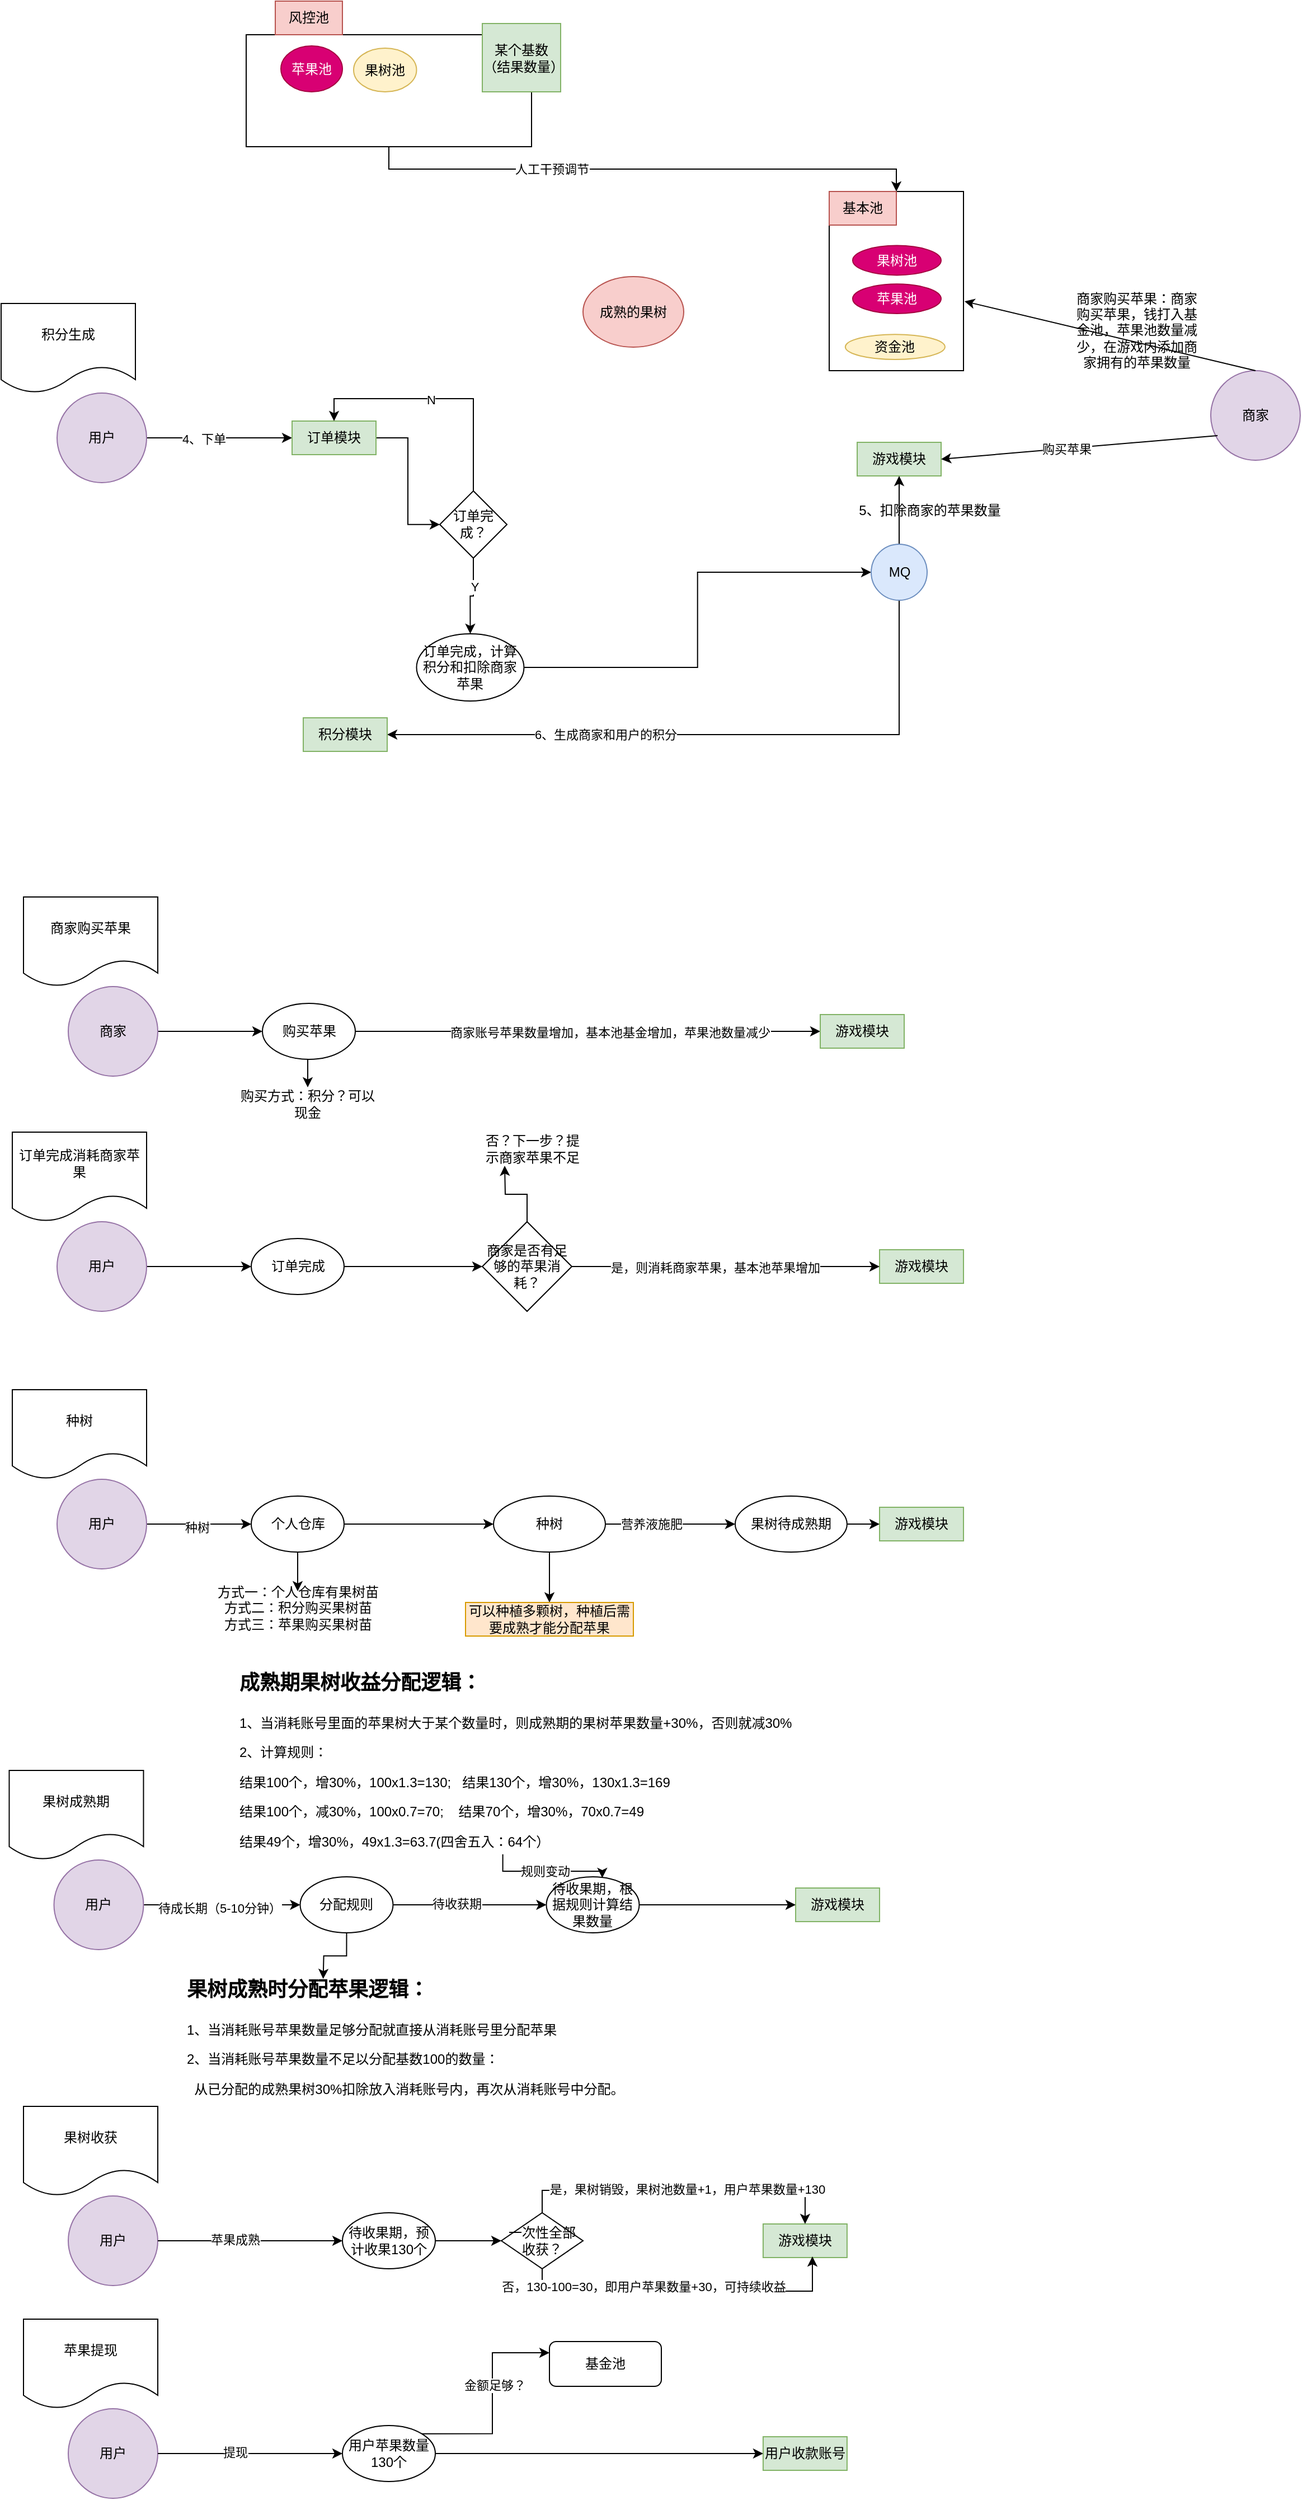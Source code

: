 <mxfile version="22.1.4" type="github">
  <diagram name="第 1 页" id="BHudBMk0eO3V-7AMpbIP">
    <mxGraphModel dx="1379" dy="828" grid="1" gridSize="10" guides="1" tooltips="1" connect="1" arrows="1" fold="1" page="1" pageScale="1" pageWidth="827" pageHeight="1169" math="0" shadow="0">
      <root>
        <mxCell id="0" />
        <mxCell id="1" parent="0" />
        <mxCell id="A0oJKM3CM-BFHdC1iKpo-1" value="积分生成" style="shape=document;whiteSpace=wrap;html=1;boundedLbl=1;" parent="1" vertex="1">
          <mxGeometry x="20" y="290" width="120" height="80" as="geometry" />
        </mxCell>
        <mxCell id="A0oJKM3CM-BFHdC1iKpo-2" style="edgeStyle=orthogonalEdgeStyle;rounded=0;orthogonalLoop=1;jettySize=auto;html=1;exitX=1;exitY=0.5;exitDx=0;exitDy=0;" parent="1" source="A0oJKM3CM-BFHdC1iKpo-4" target="A0oJKM3CM-BFHdC1iKpo-7" edge="1">
          <mxGeometry relative="1" as="geometry" />
        </mxCell>
        <mxCell id="A0oJKM3CM-BFHdC1iKpo-3" value="4、下单" style="edgeLabel;html=1;align=center;verticalAlign=middle;resizable=0;points=[];" parent="A0oJKM3CM-BFHdC1iKpo-2" vertex="1" connectable="0">
          <mxGeometry x="-0.217" y="-1" relative="1" as="geometry">
            <mxPoint as="offset" />
          </mxGeometry>
        </mxCell>
        <mxCell id="A0oJKM3CM-BFHdC1iKpo-4" value="用户" style="ellipse;whiteSpace=wrap;html=1;aspect=fixed;fillColor=#e1d5e7;strokeColor=#9673a6;" parent="1" vertex="1">
          <mxGeometry x="70" y="370" width="80" height="80" as="geometry" />
        </mxCell>
        <mxCell id="A0oJKM3CM-BFHdC1iKpo-5" value="商家" style="ellipse;whiteSpace=wrap;html=1;aspect=fixed;fillColor=#e1d5e7;strokeColor=#9673a6;" parent="1" vertex="1">
          <mxGeometry x="1100.95" y="350" width="80" height="80" as="geometry" />
        </mxCell>
        <mxCell id="A0oJKM3CM-BFHdC1iKpo-6" style="edgeStyle=orthogonalEdgeStyle;rounded=0;orthogonalLoop=1;jettySize=auto;html=1;exitX=1;exitY=0.5;exitDx=0;exitDy=0;entryX=0;entryY=0.5;entryDx=0;entryDy=0;" parent="1" source="A0oJKM3CM-BFHdC1iKpo-7" target="A0oJKM3CM-BFHdC1iKpo-29" edge="1">
          <mxGeometry relative="1" as="geometry" />
        </mxCell>
        <mxCell id="A0oJKM3CM-BFHdC1iKpo-7" value="订单模块" style="rounded=0;whiteSpace=wrap;html=1;fillColor=#d5e8d4;strokeColor=#82b366;" parent="1" vertex="1">
          <mxGeometry x="280" y="395" width="75" height="30" as="geometry" />
        </mxCell>
        <mxCell id="A0oJKM3CM-BFHdC1iKpo-8" value="" style="rounded=0;whiteSpace=wrap;html=1;" parent="1" vertex="1">
          <mxGeometry x="760" y="190" width="120" height="160" as="geometry" />
        </mxCell>
        <mxCell id="A0oJKM3CM-BFHdC1iKpo-9" value="基本池" style="text;html=1;strokeColor=#b85450;fillColor=#f8cecc;align=center;verticalAlign=middle;whiteSpace=wrap;rounded=0;" parent="1" vertex="1">
          <mxGeometry x="760" y="190" width="60" height="30" as="geometry" />
        </mxCell>
        <mxCell id="A0oJKM3CM-BFHdC1iKpo-10" value="苹果池" style="ellipse;whiteSpace=wrap;html=1;fillColor=#d80073;fontColor=#ffffff;strokeColor=#A50040;" parent="1" vertex="1">
          <mxGeometry x="780.95" y="272.6" width="79.05" height="26.4" as="geometry" />
        </mxCell>
        <mxCell id="A0oJKM3CM-BFHdC1iKpo-11" value="资金池" style="ellipse;whiteSpace=wrap;html=1;fillColor=#fff2cc;strokeColor=#d6b656;" parent="1" vertex="1">
          <mxGeometry x="774.4" y="317.6" width="89.05" height="22.4" as="geometry" />
        </mxCell>
        <mxCell id="A0oJKM3CM-BFHdC1iKpo-12" style="edgeStyle=orthogonalEdgeStyle;rounded=0;orthogonalLoop=1;jettySize=auto;html=1;exitX=0.5;exitY=1;exitDx=0;exitDy=0;entryX=1;entryY=0;entryDx=0;entryDy=0;" parent="1" source="A0oJKM3CM-BFHdC1iKpo-14" target="A0oJKM3CM-BFHdC1iKpo-9" edge="1">
          <mxGeometry relative="1" as="geometry">
            <mxPoint x="369.975" y="178" as="targetPoint" />
          </mxGeometry>
        </mxCell>
        <mxCell id="A0oJKM3CM-BFHdC1iKpo-13" value="人工干预调节" style="edgeLabel;html=1;align=center;verticalAlign=middle;resizable=0;points=[];" parent="A0oJKM3CM-BFHdC1iKpo-12" vertex="1" connectable="0">
          <mxGeometry x="-0.334" relative="1" as="geometry">
            <mxPoint x="1" as="offset" />
          </mxGeometry>
        </mxCell>
        <mxCell id="A0oJKM3CM-BFHdC1iKpo-14" value="" style="rounded=0;whiteSpace=wrap;html=1;" parent="1" vertex="1">
          <mxGeometry x="239" y="50" width="255" height="100" as="geometry" />
        </mxCell>
        <mxCell id="A0oJKM3CM-BFHdC1iKpo-15" value="风控池" style="text;html=1;strokeColor=#b85450;fillColor=#f8cecc;align=center;verticalAlign=middle;whiteSpace=wrap;rounded=0;" parent="1" vertex="1">
          <mxGeometry x="265" y="20" width="60" height="30" as="geometry" />
        </mxCell>
        <mxCell id="A0oJKM3CM-BFHdC1iKpo-16" value="苹果池" style="ellipse;whiteSpace=wrap;html=1;fillColor=#d80073;fontColor=#ffffff;strokeColor=#A50040;" parent="1" vertex="1">
          <mxGeometry x="270" y="60" width="55" height="41" as="geometry" />
        </mxCell>
        <mxCell id="A0oJKM3CM-BFHdC1iKpo-22" value="游戏模块" style="rounded=0;whiteSpace=wrap;html=1;fillColor=#d5e8d4;strokeColor=#82b366;" parent="1" vertex="1">
          <mxGeometry x="785" y="414" width="75" height="30" as="geometry" />
        </mxCell>
        <mxCell id="A0oJKM3CM-BFHdC1iKpo-25" style="edgeStyle=orthogonalEdgeStyle;rounded=0;orthogonalLoop=1;jettySize=auto;html=1;exitX=0.5;exitY=0;exitDx=0;exitDy=0;entryX=0.5;entryY=0;entryDx=0;entryDy=0;" parent="1" source="A0oJKM3CM-BFHdC1iKpo-29" target="A0oJKM3CM-BFHdC1iKpo-7" edge="1">
          <mxGeometry relative="1" as="geometry" />
        </mxCell>
        <mxCell id="A0oJKM3CM-BFHdC1iKpo-26" value="N" style="edgeLabel;html=1;align=center;verticalAlign=middle;resizable=0;points=[];" parent="A0oJKM3CM-BFHdC1iKpo-25" vertex="1" connectable="0">
          <mxGeometry x="0.063" y="1" relative="1" as="geometry">
            <mxPoint as="offset" />
          </mxGeometry>
        </mxCell>
        <mxCell id="A0oJKM3CM-BFHdC1iKpo-27" style="edgeStyle=orthogonalEdgeStyle;rounded=0;orthogonalLoop=1;jettySize=auto;html=1;exitX=0.5;exitY=1;exitDx=0;exitDy=0;entryX=0.5;entryY=0;entryDx=0;entryDy=0;" parent="1" source="A0oJKM3CM-BFHdC1iKpo-29" target="A0oJKM3CM-BFHdC1iKpo-31" edge="1">
          <mxGeometry relative="1" as="geometry" />
        </mxCell>
        <mxCell id="A0oJKM3CM-BFHdC1iKpo-28" value="Y" style="edgeLabel;html=1;align=center;verticalAlign=middle;resizable=0;points=[];" parent="A0oJKM3CM-BFHdC1iKpo-27" vertex="1" connectable="0">
          <mxGeometry x="-0.272" y="1" relative="1" as="geometry">
            <mxPoint as="offset" />
          </mxGeometry>
        </mxCell>
        <mxCell id="A0oJKM3CM-BFHdC1iKpo-29" value="订单完成？" style="rhombus;whiteSpace=wrap;html=1;" parent="1" vertex="1">
          <mxGeometry x="412" y="457.4" width="60" height="60" as="geometry" />
        </mxCell>
        <mxCell id="A0oJKM3CM-BFHdC1iKpo-30" style="edgeStyle=orthogonalEdgeStyle;rounded=0;orthogonalLoop=1;jettySize=auto;html=1;exitX=1;exitY=0.5;exitDx=0;exitDy=0;entryX=0;entryY=0.5;entryDx=0;entryDy=0;" parent="1" source="A0oJKM3CM-BFHdC1iKpo-31" target="A0oJKM3CM-BFHdC1iKpo-35" edge="1">
          <mxGeometry relative="1" as="geometry" />
        </mxCell>
        <mxCell id="A0oJKM3CM-BFHdC1iKpo-31" value="订单完成，计算积分和扣除商家苹果" style="ellipse;whiteSpace=wrap;html=1;" parent="1" vertex="1">
          <mxGeometry x="391.24" y="585" width="96" height="60" as="geometry" />
        </mxCell>
        <mxCell id="A0oJKM3CM-BFHdC1iKpo-32" style="edgeStyle=orthogonalEdgeStyle;rounded=0;orthogonalLoop=1;jettySize=auto;html=1;exitX=0.5;exitY=0;exitDx=0;exitDy=0;entryX=0.5;entryY=1;entryDx=0;entryDy=0;" parent="1" source="A0oJKM3CM-BFHdC1iKpo-35" target="A0oJKM3CM-BFHdC1iKpo-22" edge="1">
          <mxGeometry relative="1" as="geometry" />
        </mxCell>
        <mxCell id="A0oJKM3CM-BFHdC1iKpo-33" style="edgeStyle=orthogonalEdgeStyle;rounded=0;orthogonalLoop=1;jettySize=auto;html=1;exitX=0.5;exitY=1;exitDx=0;exitDy=0;entryX=1;entryY=0.5;entryDx=0;entryDy=0;" parent="1" source="A0oJKM3CM-BFHdC1iKpo-35" target="A0oJKM3CM-BFHdC1iKpo-37" edge="1">
          <mxGeometry relative="1" as="geometry" />
        </mxCell>
        <mxCell id="A0oJKM3CM-BFHdC1iKpo-34" value="6、生成商家和用户的积分" style="edgeLabel;html=1;align=center;verticalAlign=middle;resizable=0;points=[];" parent="A0oJKM3CM-BFHdC1iKpo-33" vertex="1" connectable="0">
          <mxGeometry x="0.324" relative="1" as="geometry">
            <mxPoint as="offset" />
          </mxGeometry>
        </mxCell>
        <mxCell id="A0oJKM3CM-BFHdC1iKpo-35" value="MQ" style="ellipse;whiteSpace=wrap;html=1;aspect=fixed;fillColor=#dae8fc;strokeColor=#6c8ebf;" parent="1" vertex="1">
          <mxGeometry x="797.5" y="505" width="50" height="50" as="geometry" />
        </mxCell>
        <mxCell id="A0oJKM3CM-BFHdC1iKpo-36" value="5、扣除商家的苹果数量" style="text;html=1;strokeColor=none;fillColor=none;align=center;verticalAlign=middle;whiteSpace=wrap;rounded=0;" parent="1" vertex="1">
          <mxGeometry x="780" y="460" width="140" height="30" as="geometry" />
        </mxCell>
        <mxCell id="A0oJKM3CM-BFHdC1iKpo-37" value="积分模块" style="rounded=0;whiteSpace=wrap;html=1;fillColor=#d5e8d4;strokeColor=#82b366;" parent="1" vertex="1">
          <mxGeometry x="290" y="660" width="75" height="30" as="geometry" />
        </mxCell>
        <mxCell id="A0oJKM3CM-BFHdC1iKpo-62" value="果树池" style="ellipse;whiteSpace=wrap;html=1;fillColor=#fff2cc;strokeColor=#d6b656;" parent="1" vertex="1">
          <mxGeometry x="335" y="62" width="56.24" height="39" as="geometry" />
        </mxCell>
        <mxCell id="A0oJKM3CM-BFHdC1iKpo-68" value="果树池" style="ellipse;whiteSpace=wrap;html=1;fillColor=#d80073;fontColor=#ffffff;strokeColor=#A50040;" parent="1" vertex="1">
          <mxGeometry x="780.95" y="238.3" width="79.05" height="26.4" as="geometry" />
        </mxCell>
        <mxCell id="A0oJKM3CM-BFHdC1iKpo-71" value="" style="endArrow=classic;html=1;rounded=0;exitX=0.5;exitY=0;exitDx=0;exitDy=0;entryX=1.008;entryY=0.613;entryDx=0;entryDy=0;entryPerimeter=0;" parent="1" source="A0oJKM3CM-BFHdC1iKpo-5" target="A0oJKM3CM-BFHdC1iKpo-8" edge="1">
          <mxGeometry width="50" height="50" relative="1" as="geometry">
            <mxPoint x="1090" y="330" as="sourcePoint" />
            <mxPoint x="1140" y="280" as="targetPoint" />
          </mxGeometry>
        </mxCell>
        <mxCell id="A0oJKM3CM-BFHdC1iKpo-72" value="商家购买苹果：商家购买苹果，钱打入基金池，苹果池数量减少，在游戏内添加商家拥有的苹果数量" style="text;html=1;strokeColor=none;fillColor=none;align=center;verticalAlign=middle;whiteSpace=wrap;rounded=0;" parent="1" vertex="1">
          <mxGeometry x="980" y="299" width="110" height="30" as="geometry" />
        </mxCell>
        <mxCell id="A0oJKM3CM-BFHdC1iKpo-73" value="" style="endArrow=classic;html=1;rounded=0;exitX=0.076;exitY=0.725;exitDx=0;exitDy=0;exitPerimeter=0;entryX=1;entryY=0.5;entryDx=0;entryDy=0;" parent="1" source="A0oJKM3CM-BFHdC1iKpo-5" target="A0oJKM3CM-BFHdC1iKpo-22" edge="1">
          <mxGeometry width="50" height="50" relative="1" as="geometry">
            <mxPoint x="1020" y="450" as="sourcePoint" />
            <mxPoint x="880" y="430" as="targetPoint" />
          </mxGeometry>
        </mxCell>
        <mxCell id="A0oJKM3CM-BFHdC1iKpo-74" value="购买苹果" style="edgeLabel;html=1;align=center;verticalAlign=middle;resizable=0;points=[];" parent="A0oJKM3CM-BFHdC1iKpo-73" vertex="1" connectable="0">
          <mxGeometry x="0.085" relative="1" as="geometry">
            <mxPoint x="-1" as="offset" />
          </mxGeometry>
        </mxCell>
        <mxCell id="A0oJKM3CM-BFHdC1iKpo-75" value="成熟的果树" style="ellipse;whiteSpace=wrap;html=1;fillColor=#f8cecc;strokeColor=#b85450;" parent="1" vertex="1">
          <mxGeometry x="540" y="266" width="90" height="63" as="geometry" />
        </mxCell>
        <mxCell id="A0oJKM3CM-BFHdC1iKpo-77" value="某个基数（结果数量）" style="text;html=1;strokeColor=#82b366;fillColor=#d5e8d4;align=center;verticalAlign=middle;whiteSpace=wrap;rounded=0;" parent="1" vertex="1">
          <mxGeometry x="450" y="40" width="70" height="61" as="geometry" />
        </mxCell>
        <mxCell id="A0oJKM3CM-BFHdC1iKpo-80" value="商家购买苹果" style="shape=document;whiteSpace=wrap;html=1;boundedLbl=1;" parent="1" vertex="1">
          <mxGeometry x="40" y="820" width="120" height="80" as="geometry" />
        </mxCell>
        <mxCell id="A0oJKM3CM-BFHdC1iKpo-92" style="edgeStyle=orthogonalEdgeStyle;rounded=0;orthogonalLoop=1;jettySize=auto;html=1;exitX=1;exitY=0.5;exitDx=0;exitDy=0;entryX=0;entryY=0.5;entryDx=0;entryDy=0;" parent="1" source="A0oJKM3CM-BFHdC1iKpo-81" target="A0oJKM3CM-BFHdC1iKpo-90" edge="1">
          <mxGeometry relative="1" as="geometry">
            <mxPoint x="360" y="960" as="targetPoint" />
          </mxGeometry>
        </mxCell>
        <mxCell id="A0oJKM3CM-BFHdC1iKpo-81" value="商家" style="ellipse;whiteSpace=wrap;html=1;aspect=fixed;fillColor=#e1d5e7;strokeColor=#9673a6;" parent="1" vertex="1">
          <mxGeometry x="80" y="900" width="80" height="80" as="geometry" />
        </mxCell>
        <mxCell id="A0oJKM3CM-BFHdC1iKpo-93" style="edgeStyle=orthogonalEdgeStyle;rounded=0;orthogonalLoop=1;jettySize=auto;html=1;exitX=1;exitY=0.5;exitDx=0;exitDy=0;entryX=0;entryY=0.5;entryDx=0;entryDy=0;" parent="1" source="A0oJKM3CM-BFHdC1iKpo-90" target="A0oJKM3CM-BFHdC1iKpo-91" edge="1">
          <mxGeometry relative="1" as="geometry" />
        </mxCell>
        <mxCell id="A0oJKM3CM-BFHdC1iKpo-106" value="商家账号苹果数量增加，基本池基金增加，苹果池数量减少" style="edgeLabel;html=1;align=center;verticalAlign=middle;resizable=0;points=[];" parent="A0oJKM3CM-BFHdC1iKpo-93" vertex="1" connectable="0">
          <mxGeometry x="0.095" y="-1" relative="1" as="geometry">
            <mxPoint as="offset" />
          </mxGeometry>
        </mxCell>
        <mxCell id="A0oJKM3CM-BFHdC1iKpo-95" style="edgeStyle=orthogonalEdgeStyle;rounded=0;orthogonalLoop=1;jettySize=auto;html=1;exitX=0.5;exitY=1;exitDx=0;exitDy=0;entryX=0.5;entryY=0;entryDx=0;entryDy=0;" parent="1" source="A0oJKM3CM-BFHdC1iKpo-90" target="A0oJKM3CM-BFHdC1iKpo-94" edge="1">
          <mxGeometry relative="1" as="geometry" />
        </mxCell>
        <mxCell id="A0oJKM3CM-BFHdC1iKpo-90" value="购买苹果" style="ellipse;whiteSpace=wrap;html=1;" parent="1" vertex="1">
          <mxGeometry x="253.5" y="915" width="83" height="50" as="geometry" />
        </mxCell>
        <mxCell id="A0oJKM3CM-BFHdC1iKpo-91" value="游戏模块" style="rounded=0;whiteSpace=wrap;html=1;fillColor=#d5e8d4;strokeColor=#82b366;" parent="1" vertex="1">
          <mxGeometry x="752" y="925" width="75" height="30" as="geometry" />
        </mxCell>
        <mxCell id="A0oJKM3CM-BFHdC1iKpo-94" value="购买方式：积分？可以&lt;br&gt;现金" style="text;html=1;strokeColor=none;fillColor=none;align=center;verticalAlign=middle;whiteSpace=wrap;rounded=0;" parent="1" vertex="1">
          <mxGeometry x="233" y="990" width="122" height="30" as="geometry" />
        </mxCell>
        <mxCell id="A0oJKM3CM-BFHdC1iKpo-97" value="订单完成消耗商家苹果" style="shape=document;whiteSpace=wrap;html=1;boundedLbl=1;" parent="1" vertex="1">
          <mxGeometry x="30" y="1030" width="120" height="80" as="geometry" />
        </mxCell>
        <mxCell id="A0oJKM3CM-BFHdC1iKpo-98" style="edgeStyle=orthogonalEdgeStyle;rounded=0;orthogonalLoop=1;jettySize=auto;html=1;exitX=1;exitY=0.5;exitDx=0;exitDy=0;entryX=0;entryY=0.5;entryDx=0;entryDy=0;" parent="1" source="A0oJKM3CM-BFHdC1iKpo-99" target="A0oJKM3CM-BFHdC1iKpo-103" edge="1">
          <mxGeometry relative="1" as="geometry">
            <mxPoint x="350" y="1170" as="targetPoint" />
          </mxGeometry>
        </mxCell>
        <mxCell id="A0oJKM3CM-BFHdC1iKpo-99" value="用户" style="ellipse;whiteSpace=wrap;html=1;aspect=fixed;fillColor=#e1d5e7;strokeColor=#9673a6;" parent="1" vertex="1">
          <mxGeometry x="70" y="1110" width="80" height="80" as="geometry" />
        </mxCell>
        <mxCell id="A0oJKM3CM-BFHdC1iKpo-113" style="edgeStyle=orthogonalEdgeStyle;rounded=0;orthogonalLoop=1;jettySize=auto;html=1;exitX=1;exitY=0.5;exitDx=0;exitDy=0;entryX=0;entryY=0.5;entryDx=0;entryDy=0;" parent="1" source="A0oJKM3CM-BFHdC1iKpo-103" target="A0oJKM3CM-BFHdC1iKpo-107" edge="1">
          <mxGeometry relative="1" as="geometry" />
        </mxCell>
        <mxCell id="A0oJKM3CM-BFHdC1iKpo-103" value="订单完成" style="ellipse;whiteSpace=wrap;html=1;" parent="1" vertex="1">
          <mxGeometry x="243.5" y="1125" width="83" height="50" as="geometry" />
        </mxCell>
        <mxCell id="A0oJKM3CM-BFHdC1iKpo-104" value="游戏模块" style="rounded=0;whiteSpace=wrap;html=1;fillColor=#d5e8d4;strokeColor=#82b366;" parent="1" vertex="1">
          <mxGeometry x="805" y="1135" width="75" height="30" as="geometry" />
        </mxCell>
        <mxCell id="A0oJKM3CM-BFHdC1iKpo-108" style="edgeStyle=orthogonalEdgeStyle;rounded=0;orthogonalLoop=1;jettySize=auto;html=1;exitX=1;exitY=0.5;exitDx=0;exitDy=0;entryX=0;entryY=0.5;entryDx=0;entryDy=0;" parent="1" source="A0oJKM3CM-BFHdC1iKpo-107" target="A0oJKM3CM-BFHdC1iKpo-104" edge="1">
          <mxGeometry relative="1" as="geometry">
            <mxPoint x="700" y="1160" as="targetPoint" />
          </mxGeometry>
        </mxCell>
        <mxCell id="A0oJKM3CM-BFHdC1iKpo-110" value="是，则消耗商家苹果，基本池苹果增加" style="edgeLabel;html=1;align=center;verticalAlign=middle;resizable=0;points=[];" parent="A0oJKM3CM-BFHdC1iKpo-108" vertex="1" connectable="0">
          <mxGeometry x="-0.074" y="-1" relative="1" as="geometry">
            <mxPoint as="offset" />
          </mxGeometry>
        </mxCell>
        <mxCell id="A0oJKM3CM-BFHdC1iKpo-111" style="edgeStyle=orthogonalEdgeStyle;rounded=0;orthogonalLoop=1;jettySize=auto;html=1;exitX=0.5;exitY=0;exitDx=0;exitDy=0;" parent="1" source="A0oJKM3CM-BFHdC1iKpo-107" edge="1">
          <mxGeometry relative="1" as="geometry">
            <mxPoint x="470" y="1060" as="targetPoint" />
          </mxGeometry>
        </mxCell>
        <mxCell id="A0oJKM3CM-BFHdC1iKpo-107" value="商家是否有足够的苹果消耗？" style="rhombus;whiteSpace=wrap;html=1;" parent="1" vertex="1">
          <mxGeometry x="450" y="1110" width="80" height="80" as="geometry" />
        </mxCell>
        <mxCell id="A0oJKM3CM-BFHdC1iKpo-112" value="否？下一步？提示商家苹果不足" style="text;html=1;strokeColor=none;fillColor=none;align=center;verticalAlign=middle;whiteSpace=wrap;rounded=0;" parent="1" vertex="1">
          <mxGeometry x="450" y="1030" width="90" height="30" as="geometry" />
        </mxCell>
        <mxCell id="A0oJKM3CM-BFHdC1iKpo-114" value="种树" style="shape=document;whiteSpace=wrap;html=1;boundedLbl=1;" parent="1" vertex="1">
          <mxGeometry x="30" y="1260" width="120" height="80" as="geometry" />
        </mxCell>
        <mxCell id="A0oJKM3CM-BFHdC1iKpo-115" style="edgeStyle=orthogonalEdgeStyle;rounded=0;orthogonalLoop=1;jettySize=auto;html=1;exitX=1;exitY=0.5;exitDx=0;exitDy=0;entryX=0;entryY=0.5;entryDx=0;entryDy=0;" parent="1" source="A0oJKM3CM-BFHdC1iKpo-116" target="A0oJKM3CM-BFHdC1iKpo-119" edge="1">
          <mxGeometry relative="1" as="geometry">
            <mxPoint x="350" y="1400" as="targetPoint" />
          </mxGeometry>
        </mxCell>
        <mxCell id="A0oJKM3CM-BFHdC1iKpo-128" value="种树" style="edgeLabel;html=1;align=center;verticalAlign=middle;resizable=0;points=[];" parent="A0oJKM3CM-BFHdC1iKpo-115" vertex="1" connectable="0">
          <mxGeometry x="-0.037" y="-3" relative="1" as="geometry">
            <mxPoint as="offset" />
          </mxGeometry>
        </mxCell>
        <mxCell id="A0oJKM3CM-BFHdC1iKpo-116" value="用户" style="ellipse;whiteSpace=wrap;html=1;aspect=fixed;fillColor=#e1d5e7;strokeColor=#9673a6;" parent="1" vertex="1">
          <mxGeometry x="70" y="1340" width="80" height="80" as="geometry" />
        </mxCell>
        <mxCell id="A0oJKM3CM-BFHdC1iKpo-117" style="edgeStyle=orthogonalEdgeStyle;rounded=0;orthogonalLoop=1;jettySize=auto;html=1;exitX=0.5;exitY=1;exitDx=0;exitDy=0;entryX=0.5;entryY=0;entryDx=0;entryDy=0;" parent="1" source="A0oJKM3CM-BFHdC1iKpo-119" target="A0oJKM3CM-BFHdC1iKpo-121" edge="1">
          <mxGeometry relative="1" as="geometry" />
        </mxCell>
        <mxCell id="A0oJKM3CM-BFHdC1iKpo-118" style="edgeStyle=orthogonalEdgeStyle;rounded=0;orthogonalLoop=1;jettySize=auto;html=1;exitX=1;exitY=0.5;exitDx=0;exitDy=0;entryX=0;entryY=0.5;entryDx=0;entryDy=0;" parent="1" source="A0oJKM3CM-BFHdC1iKpo-119" target="A0oJKM3CM-BFHdC1iKpo-129" edge="1">
          <mxGeometry relative="1" as="geometry">
            <mxPoint x="450" y="1380" as="targetPoint" />
          </mxGeometry>
        </mxCell>
        <mxCell id="A0oJKM3CM-BFHdC1iKpo-119" value="个人仓库" style="ellipse;whiteSpace=wrap;html=1;" parent="1" vertex="1">
          <mxGeometry x="243.5" y="1355" width="83" height="50" as="geometry" />
        </mxCell>
        <mxCell id="A0oJKM3CM-BFHdC1iKpo-120" value="游戏模块" style="rounded=0;whiteSpace=wrap;html=1;fillColor=#d5e8d4;strokeColor=#82b366;" parent="1" vertex="1">
          <mxGeometry x="805" y="1365" width="75" height="30" as="geometry" />
        </mxCell>
        <mxCell id="A0oJKM3CM-BFHdC1iKpo-121" value="方式一：个人仓库有果树苗&lt;br&gt;方式二：积分购买果树苗&lt;br&gt;方式三：苹果购买果树苗" style="text;html=1;strokeColor=none;fillColor=none;align=center;verticalAlign=middle;whiteSpace=wrap;rounded=0;" parent="1" vertex="1">
          <mxGeometry x="201.5" y="1440" width="167" height="30" as="geometry" />
        </mxCell>
        <mxCell id="A0oJKM3CM-BFHdC1iKpo-132" value="" style="edgeStyle=orthogonalEdgeStyle;rounded=0;orthogonalLoop=1;jettySize=auto;html=1;" parent="1" source="A0oJKM3CM-BFHdC1iKpo-129" target="A0oJKM3CM-BFHdC1iKpo-131" edge="1">
          <mxGeometry relative="1" as="geometry" />
        </mxCell>
        <mxCell id="A0oJKM3CM-BFHdC1iKpo-134" value="营养液施肥" style="edgeLabel;html=1;align=center;verticalAlign=middle;resizable=0;points=[];" parent="A0oJKM3CM-BFHdC1iKpo-132" vertex="1" connectable="0">
          <mxGeometry x="-0.3" relative="1" as="geometry">
            <mxPoint as="offset" />
          </mxGeometry>
        </mxCell>
        <mxCell id="A0oJKM3CM-BFHdC1iKpo-136" style="edgeStyle=orthogonalEdgeStyle;rounded=0;orthogonalLoop=1;jettySize=auto;html=1;exitX=0.5;exitY=1;exitDx=0;exitDy=0;entryX=0.5;entryY=0;entryDx=0;entryDy=0;" parent="1" source="A0oJKM3CM-BFHdC1iKpo-129" target="A0oJKM3CM-BFHdC1iKpo-135" edge="1">
          <mxGeometry relative="1" as="geometry" />
        </mxCell>
        <mxCell id="A0oJKM3CM-BFHdC1iKpo-129" value="种树" style="ellipse;whiteSpace=wrap;html=1;" parent="1" vertex="1">
          <mxGeometry x="460" y="1355" width="100" height="50" as="geometry" />
        </mxCell>
        <mxCell id="A0oJKM3CM-BFHdC1iKpo-133" style="edgeStyle=orthogonalEdgeStyle;rounded=0;orthogonalLoop=1;jettySize=auto;html=1;exitX=1;exitY=0.5;exitDx=0;exitDy=0;entryX=0;entryY=0.5;entryDx=0;entryDy=0;" parent="1" source="A0oJKM3CM-BFHdC1iKpo-131" target="A0oJKM3CM-BFHdC1iKpo-120" edge="1">
          <mxGeometry relative="1" as="geometry" />
        </mxCell>
        <mxCell id="A0oJKM3CM-BFHdC1iKpo-131" value="果树待成熟期" style="ellipse;whiteSpace=wrap;html=1;" parent="1" vertex="1">
          <mxGeometry x="675.95" y="1355" width="100" height="50" as="geometry" />
        </mxCell>
        <mxCell id="A0oJKM3CM-BFHdC1iKpo-135" value="可以种植多颗树，种植后需要成熟才能分配苹果" style="text;html=1;strokeColor=#d79b00;fillColor=#ffe6cc;align=center;verticalAlign=middle;whiteSpace=wrap;rounded=0;" parent="1" vertex="1">
          <mxGeometry x="435" y="1450" width="150" height="30" as="geometry" />
        </mxCell>
        <mxCell id="A0oJKM3CM-BFHdC1iKpo-137" value="果树成熟期" style="shape=document;whiteSpace=wrap;html=1;boundedLbl=1;" parent="1" vertex="1">
          <mxGeometry x="27.24" y="1600" width="120" height="80" as="geometry" />
        </mxCell>
        <mxCell id="A0oJKM3CM-BFHdC1iKpo-138" style="edgeStyle=orthogonalEdgeStyle;rounded=0;orthogonalLoop=1;jettySize=auto;html=1;exitX=1;exitY=0.5;exitDx=0;exitDy=0;entryX=0;entryY=0.5;entryDx=0;entryDy=0;" parent="1" source="A0oJKM3CM-BFHdC1iKpo-140" target="A0oJKM3CM-BFHdC1iKpo-143" edge="1">
          <mxGeometry relative="1" as="geometry">
            <mxPoint x="347.24" y="1740" as="targetPoint" />
          </mxGeometry>
        </mxCell>
        <mxCell id="A0oJKM3CM-BFHdC1iKpo-139" value="待成长期（5-10分钟）" style="edgeLabel;html=1;align=center;verticalAlign=middle;resizable=0;points=[];" parent="A0oJKM3CM-BFHdC1iKpo-138" vertex="1" connectable="0">
          <mxGeometry x="-0.037" y="-3" relative="1" as="geometry">
            <mxPoint as="offset" />
          </mxGeometry>
        </mxCell>
        <mxCell id="A0oJKM3CM-BFHdC1iKpo-140" value="用户" style="ellipse;whiteSpace=wrap;html=1;aspect=fixed;fillColor=#e1d5e7;strokeColor=#9673a6;" parent="1" vertex="1">
          <mxGeometry x="67.24" y="1680" width="80" height="80" as="geometry" />
        </mxCell>
        <mxCell id="A0oJKM3CM-BFHdC1iKpo-158" value="" style="edgeStyle=orthogonalEdgeStyle;rounded=0;orthogonalLoop=1;jettySize=auto;html=1;" parent="1" source="A0oJKM3CM-BFHdC1iKpo-143" target="A0oJKM3CM-BFHdC1iKpo-157" edge="1">
          <mxGeometry relative="1" as="geometry" />
        </mxCell>
        <mxCell id="A0oJKM3CM-BFHdC1iKpo-165" value="待收获期" style="edgeLabel;html=1;align=center;verticalAlign=middle;resizable=0;points=[];" parent="A0oJKM3CM-BFHdC1iKpo-158" vertex="1" connectable="0">
          <mxGeometry x="-0.182" y="1" relative="1" as="geometry">
            <mxPoint x="1" as="offset" />
          </mxGeometry>
        </mxCell>
        <mxCell id="A0oJKM3CM-BFHdC1iKpo-143" value="分配规则" style="ellipse;whiteSpace=wrap;html=1;" parent="1" vertex="1">
          <mxGeometry x="287.24" y="1695" width="83" height="50" as="geometry" />
        </mxCell>
        <mxCell id="A0oJKM3CM-BFHdC1iKpo-144" value="游戏模块" style="rounded=0;whiteSpace=wrap;html=1;fillColor=#d5e8d4;strokeColor=#82b366;" parent="1" vertex="1">
          <mxGeometry x="730" y="1705" width="75" height="30" as="geometry" />
        </mxCell>
        <mxCell id="A0oJKM3CM-BFHdC1iKpo-163" style="edgeStyle=orthogonalEdgeStyle;rounded=0;orthogonalLoop=1;jettySize=auto;html=1;exitX=1;exitY=0.5;exitDx=0;exitDy=0;entryX=0;entryY=0.5;entryDx=0;entryDy=0;" parent="1" source="A0oJKM3CM-BFHdC1iKpo-157" target="A0oJKM3CM-BFHdC1iKpo-144" edge="1">
          <mxGeometry relative="1" as="geometry" />
        </mxCell>
        <mxCell id="A0oJKM3CM-BFHdC1iKpo-157" value="待收果期，根据规则计算结果数量" style="ellipse;whiteSpace=wrap;html=1;" parent="1" vertex="1">
          <mxGeometry x="507.24" y="1695" width="83" height="50" as="geometry" />
        </mxCell>
        <mxCell id="A0oJKM3CM-BFHdC1iKpo-160" value="&lt;h1&gt;&lt;font style=&quot;font-size: 18px;&quot;&gt;成熟期果树收益分配逻辑：&lt;/font&gt;&lt;/h1&gt;&lt;p&gt;1、当消耗账号里面的苹果树大于某个数量时，则成熟期的果树苹果数量+30%，否则就减30%&lt;/p&gt;&lt;p&gt;2、计算规则：&lt;/p&gt;&lt;p&gt;结果100个，增30%，100x1.3=130;&amp;nbsp; &amp;nbsp;结果130个，增30%，130x1.3=169&lt;/p&gt;&lt;p&gt;结果100个，减30%，100x0.7=70;&amp;nbsp; &amp;nbsp; 结果70个，增30%，70x0.7=49&lt;/p&gt;&lt;p&gt;结果49个，增30%，49x1.3=63.7(四舍五入：64个）&lt;/p&gt;&lt;p&gt;&lt;br&gt;&lt;/p&gt;&lt;p&gt;&lt;br&gt;&lt;/p&gt;" style="text;html=1;strokeColor=none;fillColor=none;spacing=5;spacingTop=-20;whiteSpace=wrap;overflow=hidden;rounded=0;" parent="1" vertex="1">
          <mxGeometry x="227.81" y="1500" width="519.43" height="170" as="geometry" />
        </mxCell>
        <mxCell id="A0oJKM3CM-BFHdC1iKpo-161" style="edgeStyle=orthogonalEdgeStyle;rounded=0;orthogonalLoop=1;jettySize=auto;html=1;exitX=0.463;exitY=1.029;exitDx=0;exitDy=0;entryX=0.602;entryY=0.02;entryDx=0;entryDy=0;entryPerimeter=0;exitPerimeter=0;" parent="1" source="A0oJKM3CM-BFHdC1iKpo-160" target="A0oJKM3CM-BFHdC1iKpo-157" edge="1">
          <mxGeometry relative="1" as="geometry" />
        </mxCell>
        <mxCell id="A0oJKM3CM-BFHdC1iKpo-162" value="规则变动" style="edgeLabel;html=1;align=center;verticalAlign=middle;resizable=0;points=[];" parent="A0oJKM3CM-BFHdC1iKpo-161" vertex="1" connectable="0">
          <mxGeometry x="-0.038" y="-1" relative="1" as="geometry">
            <mxPoint y="-1" as="offset" />
          </mxGeometry>
        </mxCell>
        <mxCell id="A0oJKM3CM-BFHdC1iKpo-166" value="果树收获" style="shape=document;whiteSpace=wrap;html=1;boundedLbl=1;" parent="1" vertex="1">
          <mxGeometry x="40" y="1900" width="120" height="80" as="geometry" />
        </mxCell>
        <mxCell id="A0oJKM3CM-BFHdC1iKpo-169" value="用户" style="ellipse;whiteSpace=wrap;html=1;aspect=fixed;fillColor=#e1d5e7;strokeColor=#9673a6;" parent="1" vertex="1">
          <mxGeometry x="80" y="1980" width="80" height="80" as="geometry" />
        </mxCell>
        <mxCell id="A0oJKM3CM-BFHdC1iKpo-170" value="" style="edgeStyle=orthogonalEdgeStyle;rounded=0;orthogonalLoop=1;jettySize=auto;html=1;exitX=1;exitY=0.5;exitDx=0;exitDy=0;" parent="1" source="A0oJKM3CM-BFHdC1iKpo-169" target="A0oJKM3CM-BFHdC1iKpo-175" edge="1">
          <mxGeometry relative="1" as="geometry">
            <mxPoint x="336.5" y="2020" as="sourcePoint" />
          </mxGeometry>
        </mxCell>
        <mxCell id="A0oJKM3CM-BFHdC1iKpo-171" value="苹果成熟" style="edgeLabel;html=1;align=center;verticalAlign=middle;resizable=0;points=[];" parent="A0oJKM3CM-BFHdC1iKpo-170" vertex="1" connectable="0">
          <mxGeometry x="-0.182" y="1" relative="1" as="geometry">
            <mxPoint x="1" as="offset" />
          </mxGeometry>
        </mxCell>
        <mxCell id="A0oJKM3CM-BFHdC1iKpo-173" value="游戏模块" style="rounded=0;whiteSpace=wrap;html=1;fillColor=#d5e8d4;strokeColor=#82b366;" parent="1" vertex="1">
          <mxGeometry x="700.95" y="2005" width="75" height="30" as="geometry" />
        </mxCell>
        <mxCell id="A0oJKM3CM-BFHdC1iKpo-194" style="edgeStyle=orthogonalEdgeStyle;rounded=0;orthogonalLoop=1;jettySize=auto;html=1;exitX=1;exitY=0.5;exitDx=0;exitDy=0;" parent="1" source="A0oJKM3CM-BFHdC1iKpo-175" target="A0oJKM3CM-BFHdC1iKpo-193" edge="1">
          <mxGeometry relative="1" as="geometry" />
        </mxCell>
        <mxCell id="A0oJKM3CM-BFHdC1iKpo-175" value="待收果期，预计收果130个" style="ellipse;whiteSpace=wrap;html=1;" parent="1" vertex="1">
          <mxGeometry x="325" y="1995" width="83" height="50" as="geometry" />
        </mxCell>
        <mxCell id="A0oJKM3CM-BFHdC1iKpo-180" value="苹果提现" style="shape=document;whiteSpace=wrap;html=1;boundedLbl=1;" parent="1" vertex="1">
          <mxGeometry x="40" y="2090" width="120" height="80" as="geometry" />
        </mxCell>
        <mxCell id="A0oJKM3CM-BFHdC1iKpo-181" value="用户" style="ellipse;whiteSpace=wrap;html=1;aspect=fixed;fillColor=#e1d5e7;strokeColor=#9673a6;" parent="1" vertex="1">
          <mxGeometry x="80" y="2170" width="80" height="80" as="geometry" />
        </mxCell>
        <mxCell id="A0oJKM3CM-BFHdC1iKpo-182" value="" style="edgeStyle=orthogonalEdgeStyle;rounded=0;orthogonalLoop=1;jettySize=auto;html=1;exitX=1;exitY=0.5;exitDx=0;exitDy=0;" parent="1" source="A0oJKM3CM-BFHdC1iKpo-181" target="A0oJKM3CM-BFHdC1iKpo-187" edge="1">
          <mxGeometry relative="1" as="geometry">
            <mxPoint x="336.5" y="2210" as="sourcePoint" />
          </mxGeometry>
        </mxCell>
        <mxCell id="A0oJKM3CM-BFHdC1iKpo-183" value="提现" style="edgeLabel;html=1;align=center;verticalAlign=middle;resizable=0;points=[];" parent="A0oJKM3CM-BFHdC1iKpo-182" vertex="1" connectable="0">
          <mxGeometry x="-0.182" y="1" relative="1" as="geometry">
            <mxPoint x="1" as="offset" />
          </mxGeometry>
        </mxCell>
        <mxCell id="A0oJKM3CM-BFHdC1iKpo-184" value="用户收款账号" style="rounded=0;whiteSpace=wrap;html=1;fillColor=#d5e8d4;strokeColor=#82b366;" parent="1" vertex="1">
          <mxGeometry x="700.95" y="2195" width="75" height="30" as="geometry" />
        </mxCell>
        <mxCell id="A0oJKM3CM-BFHdC1iKpo-185" style="edgeStyle=orthogonalEdgeStyle;rounded=0;orthogonalLoop=1;jettySize=auto;html=1;exitX=1;exitY=0.5;exitDx=0;exitDy=0;entryX=0;entryY=0.5;entryDx=0;entryDy=0;" parent="1" source="A0oJKM3CM-BFHdC1iKpo-187" target="A0oJKM3CM-BFHdC1iKpo-184" edge="1">
          <mxGeometry relative="1" as="geometry" />
        </mxCell>
        <mxCell id="A0oJKM3CM-BFHdC1iKpo-191" style="edgeStyle=orthogonalEdgeStyle;rounded=0;orthogonalLoop=1;jettySize=auto;html=1;exitX=1;exitY=0;exitDx=0;exitDy=0;entryX=0;entryY=0.25;entryDx=0;entryDy=0;" parent="1" source="A0oJKM3CM-BFHdC1iKpo-187" target="A0oJKM3CM-BFHdC1iKpo-190" edge="1">
          <mxGeometry relative="1" as="geometry" />
        </mxCell>
        <mxCell id="A0oJKM3CM-BFHdC1iKpo-192" value="金额足够？" style="edgeLabel;html=1;align=center;verticalAlign=middle;resizable=0;points=[];" parent="A0oJKM3CM-BFHdC1iKpo-191" vertex="1" connectable="0">
          <mxGeometry x="0.14" y="-2" relative="1" as="geometry">
            <mxPoint as="offset" />
          </mxGeometry>
        </mxCell>
        <mxCell id="A0oJKM3CM-BFHdC1iKpo-187" value="用户苹果数量130个" style="ellipse;whiteSpace=wrap;html=1;" parent="1" vertex="1">
          <mxGeometry x="325" y="2185" width="83" height="50" as="geometry" />
        </mxCell>
        <mxCell id="A0oJKM3CM-BFHdC1iKpo-190" value="基金池" style="rounded=1;whiteSpace=wrap;html=1;" parent="1" vertex="1">
          <mxGeometry x="510" y="2110" width="100" height="40" as="geometry" />
        </mxCell>
        <mxCell id="A0oJKM3CM-BFHdC1iKpo-195" style="edgeStyle=orthogonalEdgeStyle;rounded=0;orthogonalLoop=1;jettySize=auto;html=1;exitX=0.5;exitY=0;exitDx=0;exitDy=0;entryX=0.5;entryY=0;entryDx=0;entryDy=0;" parent="1" source="A0oJKM3CM-BFHdC1iKpo-193" target="A0oJKM3CM-BFHdC1iKpo-173" edge="1">
          <mxGeometry relative="1" as="geometry" />
        </mxCell>
        <mxCell id="A0oJKM3CM-BFHdC1iKpo-197" value="是，果树销毁，果树池数量+1，用户苹果数量+130" style="edgeLabel;html=1;align=center;verticalAlign=middle;resizable=0;points=[];" parent="A0oJKM3CM-BFHdC1iKpo-195" vertex="1" connectable="0">
          <mxGeometry x="0.042" y="1" relative="1" as="geometry">
            <mxPoint x="1" as="offset" />
          </mxGeometry>
        </mxCell>
        <mxCell id="A0oJKM3CM-BFHdC1iKpo-193" value="一次性全部收获？" style="rhombus;whiteSpace=wrap;html=1;" parent="1" vertex="1">
          <mxGeometry x="467" y="1995" width="73" height="50" as="geometry" />
        </mxCell>
        <mxCell id="A0oJKM3CM-BFHdC1iKpo-198" style="edgeStyle=orthogonalEdgeStyle;rounded=0;orthogonalLoop=1;jettySize=auto;html=1;exitX=0.5;exitY=1;exitDx=0;exitDy=0;entryX=0.587;entryY=0.967;entryDx=0;entryDy=0;entryPerimeter=0;" parent="1" source="A0oJKM3CM-BFHdC1iKpo-193" target="A0oJKM3CM-BFHdC1iKpo-173" edge="1">
          <mxGeometry relative="1" as="geometry" />
        </mxCell>
        <mxCell id="A0oJKM3CM-BFHdC1iKpo-199" value="否，130-100=30，即用户苹果数量+30，可持续收益" style="edgeLabel;html=1;align=center;verticalAlign=middle;resizable=0;points=[];" parent="A0oJKM3CM-BFHdC1iKpo-198" vertex="1" connectable="0">
          <mxGeometry x="-0.244" y="4" relative="1" as="geometry">
            <mxPoint as="offset" />
          </mxGeometry>
        </mxCell>
        <mxCell id="Fcrghv4mjdJ8JyUgvpeY-6" value="&lt;h1&gt;&lt;font style=&quot;font-size: 18px;&quot;&gt;果树成熟时分配苹果逻辑：&lt;/font&gt;&lt;/h1&gt;&lt;p&gt;1、当消耗账号苹果数量足够分配就直接从消耗账号里分配苹果&lt;/p&gt;&lt;p&gt;2、当消耗账号苹果数量不足以分配基数100的数量：&lt;/p&gt;&lt;p&gt;&amp;nbsp; 从已分配的成熟果树30%扣除放入消耗账号内，再次从消耗账号中分配。&lt;/p&gt;&lt;p&gt;&lt;br&gt;&lt;/p&gt;&lt;p&gt;&lt;br&gt;&lt;/p&gt;&lt;p&gt;&lt;br&gt;&lt;/p&gt;" style="text;html=1;strokeColor=none;fillColor=none;spacing=5;spacingTop=-20;whiteSpace=wrap;overflow=hidden;rounded=0;" parent="1" vertex="1">
          <mxGeometry x="180.95" y="1774" width="600" height="126" as="geometry" />
        </mxCell>
        <mxCell id="Fcrghv4mjdJ8JyUgvpeY-7" style="edgeStyle=orthogonalEdgeStyle;rounded=0;orthogonalLoop=1;jettySize=auto;html=1;exitX=0.5;exitY=1;exitDx=0;exitDy=0;entryX=0.216;entryY=0.014;entryDx=0;entryDy=0;entryPerimeter=0;" parent="1" source="A0oJKM3CM-BFHdC1iKpo-143" edge="1">
          <mxGeometry relative="1" as="geometry">
            <mxPoint x="307.79" y="1786.184" as="targetPoint" />
          </mxGeometry>
        </mxCell>
      </root>
    </mxGraphModel>
  </diagram>
</mxfile>
